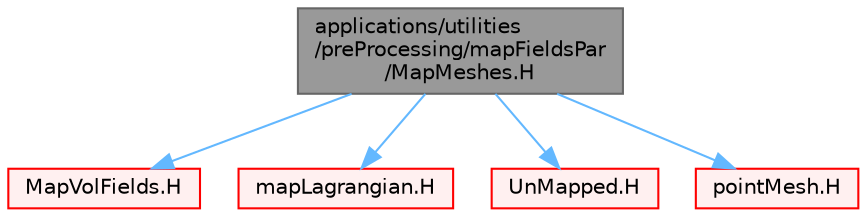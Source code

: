 digraph "applications/utilities/preProcessing/mapFieldsPar/MapMeshes.H"
{
 // LATEX_PDF_SIZE
  bgcolor="transparent";
  edge [fontname=Helvetica,fontsize=10,labelfontname=Helvetica,labelfontsize=10];
  node [fontname=Helvetica,fontsize=10,shape=box,height=0.2,width=0.4];
  Node1 [id="Node000001",label="applications/utilities\l/preProcessing/mapFieldsPar\l/MapMeshes.H",height=0.2,width=0.4,color="gray40", fillcolor="grey60", style="filled", fontcolor="black",tooltip=" "];
  Node1 -> Node2 [id="edge1_Node000001_Node000002",color="steelblue1",style="solid",tooltip=" "];
  Node2 [id="Node000002",label="MapVolFields.H",height=0.2,width=0.4,color="red", fillcolor="#FFF0F0", style="filled",URL="$mapFieldsPar_2MapVolFields_8H.html",tooltip=" "];
  Node1 -> Node379 [id="edge2_Node000001_Node000379",color="steelblue1",style="solid",tooltip=" "];
  Node379 [id="Node000379",label="mapLagrangian.H",height=0.2,width=0.4,color="red", fillcolor="#FFF0F0", style="filled",URL="$mapFieldsPar_2mapLagrangian_8H.html",tooltip="Maps lagrangian positions and fields."];
  Node1 -> Node380 [id="edge3_Node000001_Node000380",color="steelblue1",style="solid",tooltip=" "];
  Node380 [id="Node000380",label="UnMapped.H",height=0.2,width=0.4,color="red", fillcolor="#FFF0F0", style="filled",URL="$mapFieldsPar_2UnMapped_8H.html",tooltip=" "];
  Node1 -> Node381 [id="edge4_Node000001_Node000381",color="steelblue1",style="solid",tooltip=" "];
  Node381 [id="Node000381",label="pointMesh.H",height=0.2,width=0.4,color="red", fillcolor="#FFF0F0", style="filled",URL="$pointMesh_8H.html",tooltip=" "];
}
